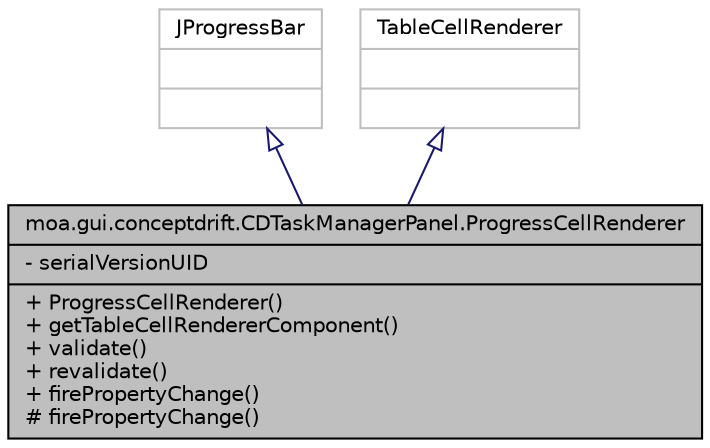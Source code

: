 digraph G
{
  edge [fontname="Helvetica",fontsize="10",labelfontname="Helvetica",labelfontsize="10"];
  node [fontname="Helvetica",fontsize="10",shape=record];
  Node1 [label="{moa.gui.conceptdrift.CDTaskManagerPanel.ProgressCellRenderer\n|- serialVersionUID\l|+ ProgressCellRenderer()\l+ getTableCellRendererComponent()\l+ validate()\l+ revalidate()\l+ firePropertyChange()\l# firePropertyChange()\l}",height=0.2,width=0.4,color="black", fillcolor="grey75", style="filled" fontcolor="black"];
  Node2 -> Node1 [dir=back,color="midnightblue",fontsize="10",style="solid",arrowtail="empty",fontname="Helvetica"];
  Node2 [label="{JProgressBar\n||}",height=0.2,width=0.4,color="grey75", fillcolor="white", style="filled"];
  Node3 -> Node1 [dir=back,color="midnightblue",fontsize="10",style="solid",arrowtail="empty",fontname="Helvetica"];
  Node3 [label="{TableCellRenderer\n||}",height=0.2,width=0.4,color="grey75", fillcolor="white", style="filled"];
}
